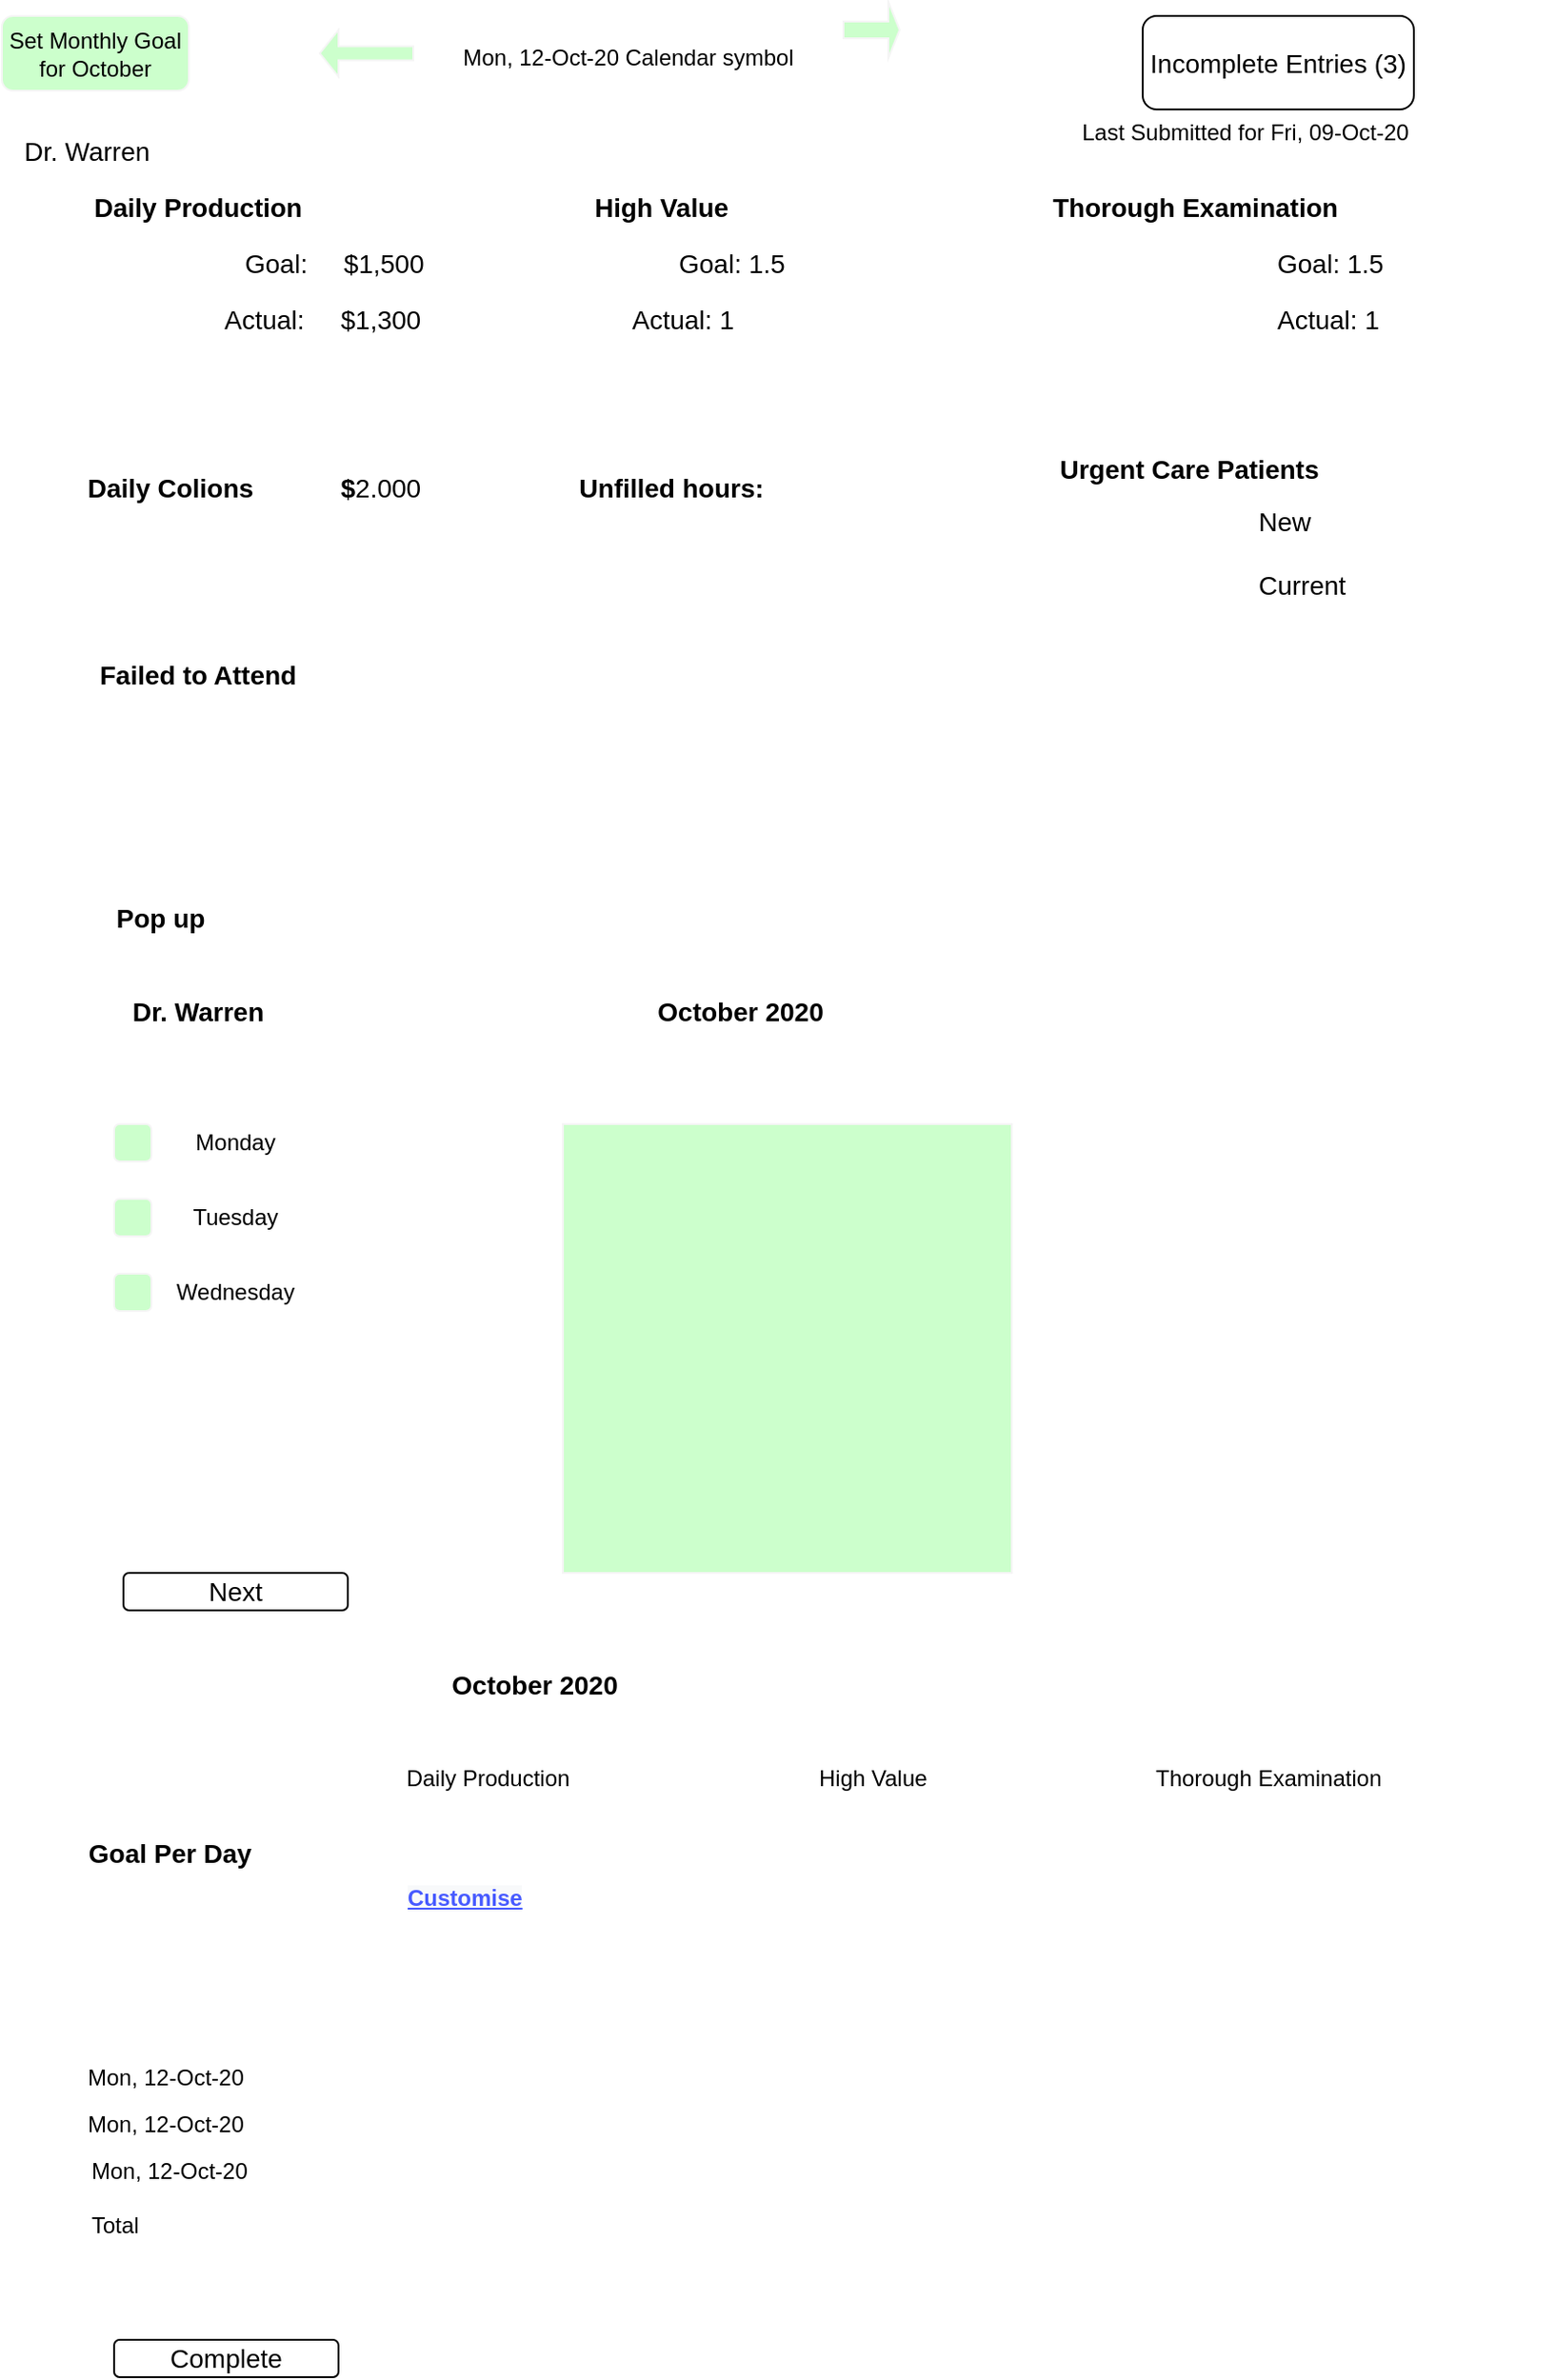 <mxfile version="13.8.0" type="device"><diagram id="bo7g7H8qWFa2qc6GXw7I" name="Page-1"><mxGraphModel dx="1038" dy="531" grid="1" gridSize="10" guides="1" tooltips="1" connect="1" arrows="1" fold="1" page="1" pageScale="1" pageWidth="827" pageHeight="1169" math="0" shadow="0"><root><mxCell id="0"/><mxCell id="1" parent="0"/><mxCell id="isS6OU-trFMylhNxYIl5-3" value="Last Submitted for Fri, 09-Oct-20" style="text;html=1;strokeColor=none;fillColor=none;align=center;verticalAlign=middle;whiteSpace=wrap;rounded=0;" parent="1" vertex="1"><mxGeometry x="590" y="120" width="190" height="20" as="geometry"/></mxCell><mxCell id="isS6OU-trFMylhNxYIl5-4" value="Mon, 12-Oct-20 Calendar symbol" style="text;html=1;strokeColor=none;fillColor=none;align=center;verticalAlign=middle;whiteSpace=wrap;rounded=0;" parent="1" vertex="1"><mxGeometry x="240" y="80" width="230" height="20" as="geometry"/></mxCell><mxCell id="isS6OU-trFMylhNxYIl5-5" value="&lt;b&gt;&lt;font style=&quot;font-size: 14px&quot;&gt;Daily Production&lt;/font&gt;&lt;/b&gt;" style="text;html=1;strokeColor=none;fillColor=none;align=center;verticalAlign=middle;whiteSpace=wrap;rounded=0;" parent="1" vertex="1"><mxGeometry x="30" y="160" width="190" height="20" as="geometry"/></mxCell><mxCell id="isS6OU-trFMylhNxYIl5-6" value="&lt;span style=&quot;font-size: 14px&quot;&gt;Goal:&amp;nbsp; &amp;nbsp; &amp;nbsp;$1,500&lt;/span&gt;" style="text;html=1;strokeColor=none;fillColor=none;align=left;verticalAlign=middle;whiteSpace=wrap;rounded=0;" parent="1" vertex="1"><mxGeometry x="148" y="190" width="150" height="20" as="geometry"/></mxCell><mxCell id="isS6OU-trFMylhNxYIl5-7" value="&lt;font style=&quot;font-size: 14px&quot;&gt;Actual:&amp;nbsp; &amp;nbsp; &amp;nbsp;$1,300&lt;/font&gt;" style="text;html=1;strokeColor=none;fillColor=none;align=left;verticalAlign=middle;whiteSpace=wrap;rounded=0;" parent="1" vertex="1"><mxGeometry x="137" y="220" width="150" height="20" as="geometry"/></mxCell><mxCell id="isS6OU-trFMylhNxYIl5-8" value="&lt;b&gt;&lt;font style=&quot;font-size: 14px&quot;&gt;High Value&lt;/font&gt;&lt;/b&gt;" style="text;html=1;strokeColor=none;fillColor=none;align=left;verticalAlign=middle;whiteSpace=wrap;rounded=0;" parent="1" vertex="1"><mxGeometry x="335" y="160" width="160" height="20" as="geometry"/></mxCell><mxCell id="isS6OU-trFMylhNxYIl5-9" value="&lt;span style=&quot;font-size: 14px&quot;&gt;Goal: 1.5&lt;/span&gt;" style="text;html=1;strokeColor=none;fillColor=none;align=left;verticalAlign=middle;whiteSpace=wrap;rounded=0;" parent="1" vertex="1"><mxGeometry x="380" y="190" width="150" height="20" as="geometry"/></mxCell><mxCell id="isS6OU-trFMylhNxYIl5-10" value="&lt;font style=&quot;font-size: 14px&quot;&gt;Actual: 1&lt;/font&gt;" style="text;html=1;strokeColor=none;fillColor=none;align=left;verticalAlign=middle;whiteSpace=wrap;rounded=0;" parent="1" vertex="1"><mxGeometry x="355" y="220" width="150" height="20" as="geometry"/></mxCell><mxCell id="isS6OU-trFMylhNxYIl5-21" value="" style="shape=singleArrow;direction=west;whiteSpace=wrap;html=1;strokeColor=#F5F5F5;fillColor=#CCFFCC;" parent="1" vertex="1"><mxGeometry x="190" y="75" width="50" height="25" as="geometry"/></mxCell><mxCell id="isS6OU-trFMylhNxYIl5-23" value="" style="shape=singleArrow;whiteSpace=wrap;html=1;strokeColor=#F5F5F5;fillColor=#CCFFCC;" parent="1" vertex="1"><mxGeometry x="470" y="60" width="30" height="30" as="geometry"/></mxCell><mxCell id="isS6OU-trFMylhNxYIl5-26" value="&lt;b&gt;&lt;font style=&quot;font-size: 14px&quot;&gt;Thorough Examination&lt;/font&gt;&lt;/b&gt;" style="text;html=1;strokeColor=none;fillColor=none;align=left;verticalAlign=middle;whiteSpace=wrap;rounded=0;" parent="1" vertex="1"><mxGeometry x="580" y="160" width="160" height="20" as="geometry"/></mxCell><mxCell id="isS6OU-trFMylhNxYIl5-27" value="&lt;span style=&quot;font-size: 14px&quot;&gt;Goal: 1.5&lt;/span&gt;" style="text;html=1;strokeColor=none;fillColor=none;align=left;verticalAlign=middle;whiteSpace=wrap;rounded=0;" parent="1" vertex="1"><mxGeometry x="700" y="190" width="150" height="20" as="geometry"/></mxCell><mxCell id="isS6OU-trFMylhNxYIl5-28" value="&lt;font style=&quot;font-size: 14px&quot;&gt;Actual: 1&lt;/font&gt;" style="text;html=1;strokeColor=none;fillColor=none;align=left;verticalAlign=middle;whiteSpace=wrap;rounded=0;" parent="1" vertex="1"><mxGeometry x="700" y="220" width="150" height="20" as="geometry"/></mxCell><mxCell id="isS6OU-trFMylhNxYIl5-29" value="&lt;b&gt;&lt;font style=&quot;font-size: 14px&quot;&gt;Urgent Care Patients&lt;/font&gt;&lt;/b&gt;" style="text;html=1;strokeColor=none;fillColor=none;align=center;verticalAlign=middle;whiteSpace=wrap;rounded=0;" parent="1" vertex="1"><mxGeometry x="560" y="300" width="190" height="20" as="geometry"/></mxCell><mxCell id="isS6OU-trFMylhNxYIl5-30" value="&lt;span style=&quot;font-size: 14px&quot;&gt;New&lt;br&gt;&lt;br&gt;Current&lt;br&gt;&lt;/span&gt;" style="text;html=1;strokeColor=none;fillColor=none;align=left;verticalAlign=middle;whiteSpace=wrap;rounded=0;" parent="1" vertex="1"><mxGeometry x="690" y="330" width="150" height="50" as="geometry"/></mxCell><mxCell id="isS6OU-trFMylhNxYIl5-33" value="&lt;font style=&quot;font-size: 14px&quot;&gt;&lt;b&gt;Daily Colions&amp;nbsp; &amp;nbsp; &amp;nbsp; &amp;nbsp; &amp;nbsp; &amp;nbsp; $&lt;/b&gt;2.000&lt;/font&gt;" style="text;html=1;strokeColor=none;fillColor=none;align=center;verticalAlign=middle;whiteSpace=wrap;rounded=0;" parent="1" vertex="1"><mxGeometry x="30" y="310" width="250" height="20" as="geometry"/></mxCell><mxCell id="isS6OU-trFMylhNxYIl5-34" value="&lt;span style=&quot;font-size: 14px&quot;&gt;&lt;b&gt;Unfilled hours:&amp;nbsp;&lt;/b&gt;&lt;/span&gt;" style="text;html=1;strokeColor=none;fillColor=none;align=center;verticalAlign=middle;whiteSpace=wrap;rounded=0;" parent="1" vertex="1"><mxGeometry x="285" y="310" width="190" height="20" as="geometry"/></mxCell><mxCell id="isS6OU-trFMylhNxYIl5-39" value="&lt;b&gt;&lt;font style=&quot;font-size: 14px&quot;&gt;Failed to Attend&lt;/font&gt;&lt;/b&gt;" style="text;html=1;strokeColor=none;fillColor=none;align=center;verticalAlign=middle;whiteSpace=wrap;rounded=0;" parent="1" vertex="1"><mxGeometry x="30" y="410" width="190" height="20" as="geometry"/></mxCell><mxCell id="isS6OU-trFMylhNxYIl5-40" value="Set Monthly Goal for October" style="rounded=1;whiteSpace=wrap;html=1;strokeColor=#F5F5F5;fillColor=#CCFFCC;" parent="1" vertex="1"><mxGeometry x="20" y="67.5" width="100" height="40" as="geometry"/></mxCell><mxCell id="isS6OU-trFMylhNxYIl5-42" value="" style="rounded=1;whiteSpace=wrap;html=1;strokeColor=#F5F5F5;fillColor=#CCFFCC;" parent="1" vertex="1"><mxGeometry x="80" y="660" width="20" height="20" as="geometry"/></mxCell><mxCell id="isS6OU-trFMylhNxYIl5-44" value="Monday" style="text;html=1;strokeColor=none;fillColor=none;align=center;verticalAlign=middle;whiteSpace=wrap;rounded=0;" parent="1" vertex="1"><mxGeometry x="125" y="660" width="40" height="20" as="geometry"/></mxCell><mxCell id="isS6OU-trFMylhNxYIl5-58" value="" style="rounded=1;whiteSpace=wrap;html=1;strokeColor=#F5F5F5;fillColor=#CCFFCC;" parent="1" vertex="1"><mxGeometry x="80" y="700" width="20" height="20" as="geometry"/></mxCell><mxCell id="isS6OU-trFMylhNxYIl5-59" value="Tuesday" style="text;html=1;strokeColor=none;fillColor=none;align=center;verticalAlign=middle;whiteSpace=wrap;rounded=0;" parent="1" vertex="1"><mxGeometry x="125" y="700" width="40" height="20" as="geometry"/></mxCell><mxCell id="isS6OU-trFMylhNxYIl5-60" value="" style="rounded=1;whiteSpace=wrap;html=1;strokeColor=#F5F5F5;fillColor=#CCFFCC;" parent="1" vertex="1"><mxGeometry x="80" y="740" width="20" height="20" as="geometry"/></mxCell><mxCell id="isS6OU-trFMylhNxYIl5-61" value="Wednesday" style="text;html=1;strokeColor=none;fillColor=none;align=center;verticalAlign=middle;whiteSpace=wrap;rounded=0;" parent="1" vertex="1"><mxGeometry x="125" y="740" width="40" height="20" as="geometry"/></mxCell><mxCell id="isS6OU-trFMylhNxYIl5-62" value="" style="whiteSpace=wrap;html=1;aspect=fixed;strokeColor=#F5F5F5;fillColor=#CCFFCC;" parent="1" vertex="1"><mxGeometry x="320" y="660" width="240" height="240" as="geometry"/></mxCell><mxCell id="isS6OU-trFMylhNxYIl5-63" value="October 2020" style="text;html=1;strokeColor=none;fillColor=none;align=center;verticalAlign=middle;whiteSpace=wrap;rounded=0;fontSize=14;fontStyle=1" parent="1" vertex="1"><mxGeometry x="365" y="590" width="100" height="20" as="geometry"/></mxCell><mxCell id="isS6OU-trFMylhNxYIl5-64" value="&lt;font style=&quot;font-size: 14px&quot;&gt;Goal Per Day&lt;/font&gt;" style="text;html=1;strokeColor=none;fillColor=none;align=center;verticalAlign=middle;whiteSpace=wrap;rounded=0;fontStyle=1" parent="1" vertex="1"><mxGeometry x="40" y="1040" width="140" height="20" as="geometry"/></mxCell><mxCell id="isS6OU-trFMylhNxYIl5-65" value="&lt;font style=&quot;font-size: 12px&quot;&gt;Daily Production&lt;/font&gt;" style="text;html=1;strokeColor=none;fillColor=none;align=center;verticalAlign=middle;whiteSpace=wrap;rounded=0;" parent="1" vertex="1"><mxGeometry x="185" y="1000" width="190" height="20" as="geometry"/></mxCell><mxCell id="isS6OU-trFMylhNxYIl5-66" value="&lt;font style=&quot;font-size: 12px&quot;&gt;High Value&lt;/font&gt;" style="text;html=1;strokeColor=none;fillColor=none;align=left;verticalAlign=middle;whiteSpace=wrap;rounded=0;" parent="1" vertex="1"><mxGeometry x="455" y="1000" width="160" height="20" as="geometry"/></mxCell><mxCell id="isS6OU-trFMylhNxYIl5-67" value="&lt;font style=&quot;font-size: 12px&quot;&gt;Thorough Examination&lt;/font&gt;" style="text;html=1;strokeColor=none;fillColor=none;align=left;verticalAlign=middle;whiteSpace=wrap;rounded=0;" parent="1" vertex="1"><mxGeometry x="635" y="1000" width="160" height="20" as="geometry"/></mxCell><mxCell id="isS6OU-trFMylhNxYIl5-68" value="&lt;font style=&quot;font-size: 14px&quot;&gt;Pop up&lt;/font&gt;" style="text;html=1;strokeColor=none;fillColor=none;align=center;verticalAlign=middle;whiteSpace=wrap;rounded=0;fontStyle=1" parent="1" vertex="1"><mxGeometry x="35" y="540" width="140" height="20" as="geometry"/></mxCell><mxCell id="7NOJrqH0BkLXWV821lNK-1" value="Mon, 12-Oct-20" style="text;html=1;strokeColor=none;fillColor=none;align=left;verticalAlign=middle;whiteSpace=wrap;rounded=0;" vertex="1" parent="1"><mxGeometry x="64" y="1160" width="122" height="20" as="geometry"/></mxCell><mxCell id="7NOJrqH0BkLXWV821lNK-2" value="Mon, 12-Oct-20" style="text;html=1;strokeColor=none;fillColor=none;align=left;verticalAlign=middle;whiteSpace=wrap;rounded=0;" vertex="1" parent="1"><mxGeometry x="64" y="1190" width="112" height="10" as="geometry"/></mxCell><mxCell id="7NOJrqH0BkLXWV821lNK-3" value="Mon, 12-Oct-20" style="text;html=1;strokeColor=none;fillColor=none;align=left;verticalAlign=middle;whiteSpace=wrap;rounded=0;" vertex="1" parent="1"><mxGeometry x="66" y="1210" width="110" height="20" as="geometry"/></mxCell><mxCell id="7NOJrqH0BkLXWV821lNK-4" value="Total" style="text;html=1;strokeColor=none;fillColor=none;align=left;verticalAlign=middle;whiteSpace=wrap;rounded=0;" vertex="1" parent="1"><mxGeometry x="66" y="1239" width="60" height="20" as="geometry"/></mxCell><mxCell id="7NOJrqH0BkLXWV821lNK-8" value="&lt;span style=&quot;font-family: &amp;#34;helvetica&amp;#34; ; font-style: normal ; font-weight: 700 ; letter-spacing: normal ; text-align: center ; text-indent: 0px ; text-transform: none ; word-spacing: 0px ; background-color: rgb(248 , 249 , 250) ; display: inline ; float: none&quot;&gt;&lt;font style=&quot;font-size: 12px&quot; color=&quot;#475aff&quot;&gt;&lt;u&gt;Customise&lt;/u&gt;&lt;/font&gt;&lt;/span&gt;" style="text;whiteSpace=wrap;html=1;" vertex="1" parent="1"><mxGeometry x="235" y="1060" width="100" height="30" as="geometry"/></mxCell><mxCell id="7NOJrqH0BkLXWV821lNK-9" value="October 2020" style="text;html=1;strokeColor=none;fillColor=none;align=center;verticalAlign=middle;whiteSpace=wrap;rounded=0;fontSize=14;fontStyle=1" vertex="1" parent="1"><mxGeometry x="255" y="950" width="100" height="20" as="geometry"/></mxCell><mxCell id="7NOJrqH0BkLXWV821lNK-10" value="&lt;span style=&quot;font-size: 14px&quot;&gt;Dr. Warren&lt;/span&gt;" style="text;html=1;strokeColor=none;fillColor=none;align=left;verticalAlign=middle;whiteSpace=wrap;rounded=0;" vertex="1" parent="1"><mxGeometry x="30" y="130" width="150" height="20" as="geometry"/></mxCell><mxCell id="7NOJrqH0BkLXWV821lNK-11" value="Dr. Warren" style="text;html=1;strokeColor=none;fillColor=none;align=center;verticalAlign=middle;whiteSpace=wrap;rounded=0;fontSize=14;fontStyle=1" vertex="1" parent="1"><mxGeometry x="75" y="590" width="100" height="20" as="geometry"/></mxCell><mxCell id="7NOJrqH0BkLXWV821lNK-16" value="Incomplete Entries (3)" style="rounded=1;whiteSpace=wrap;html=1;fontSize=14;" vertex="1" parent="1"><mxGeometry x="630" y="67.5" width="145" height="50" as="geometry"/></mxCell><mxCell id="7NOJrqH0BkLXWV821lNK-17" value="Complete" style="rounded=1;whiteSpace=wrap;html=1;fontSize=14;" vertex="1" parent="1"><mxGeometry x="80" y="1310" width="120" height="20" as="geometry"/></mxCell><mxCell id="7NOJrqH0BkLXWV821lNK-18" value="Next" style="rounded=1;whiteSpace=wrap;html=1;fontSize=14;" vertex="1" parent="1"><mxGeometry x="85" y="900" width="120" height="20" as="geometry"/></mxCell></root></mxGraphModel></diagram></mxfile>